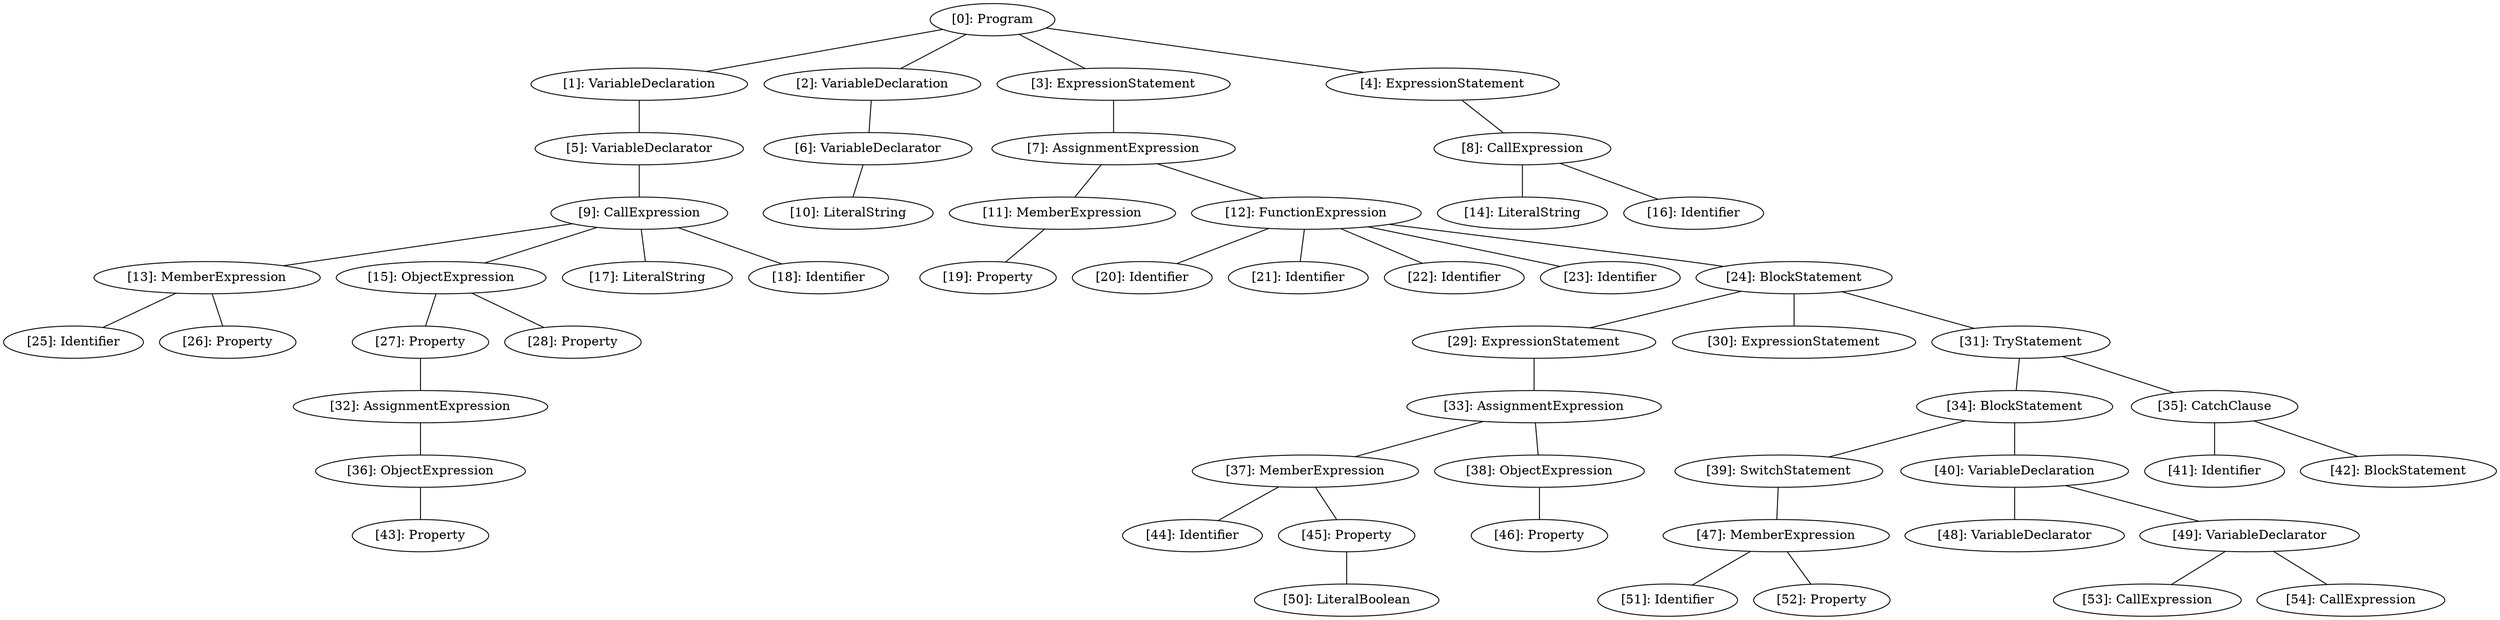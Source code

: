 // Result
graph {
	0 [label="[0]: Program"]
	1 [label="[1]: VariableDeclaration"]
	2 [label="[2]: VariableDeclaration"]
	3 [label="[3]: ExpressionStatement"]
	4 [label="[4]: ExpressionStatement"]
	5 [label="[5]: VariableDeclarator"]
	6 [label="[6]: VariableDeclarator"]
	7 [label="[7]: AssignmentExpression"]
	8 [label="[8]: CallExpression"]
	9 [label="[9]: CallExpression"]
	10 [label="[10]: LiteralString"]
	11 [label="[11]: MemberExpression"]
	12 [label="[12]: FunctionExpression"]
	13 [label="[13]: MemberExpression"]
	14 [label="[14]: LiteralString"]
	15 [label="[15]: ObjectExpression"]
	16 [label="[16]: Identifier"]
	17 [label="[17]: LiteralString"]
	18 [label="[18]: Identifier"]
	19 [label="[19]: Property"]
	20 [label="[20]: Identifier"]
	21 [label="[21]: Identifier"]
	22 [label="[22]: Identifier"]
	23 [label="[23]: Identifier"]
	24 [label="[24]: BlockStatement"]
	25 [label="[25]: Identifier"]
	26 [label="[26]: Property"]
	27 [label="[27]: Property"]
	28 [label="[28]: Property"]
	29 [label="[29]: ExpressionStatement"]
	30 [label="[30]: ExpressionStatement"]
	31 [label="[31]: TryStatement"]
	32 [label="[32]: AssignmentExpression"]
	33 [label="[33]: AssignmentExpression"]
	34 [label="[34]: BlockStatement"]
	35 [label="[35]: CatchClause"]
	36 [label="[36]: ObjectExpression"]
	37 [label="[37]: MemberExpression"]
	38 [label="[38]: ObjectExpression"]
	39 [label="[39]: SwitchStatement"]
	40 [label="[40]: VariableDeclaration"]
	41 [label="[41]: Identifier"]
	42 [label="[42]: BlockStatement"]
	43 [label="[43]: Property"]
	44 [label="[44]: Identifier"]
	45 [label="[45]: Property"]
	46 [label="[46]: Property"]
	47 [label="[47]: MemberExpression"]
	48 [label="[48]: VariableDeclarator"]
	49 [label="[49]: VariableDeclarator"]
	50 [label="[50]: LiteralBoolean"]
	51 [label="[51]: Identifier"]
	52 [label="[52]: Property"]
	53 [label="[53]: CallExpression"]
	54 [label="[54]: CallExpression"]
	0 -- 1
	0 -- 2
	0 -- 3
	0 -- 4
	1 -- 5
	2 -- 6
	3 -- 7
	4 -- 8
	5 -- 9
	6 -- 10
	7 -- 11
	7 -- 12
	8 -- 14
	8 -- 16
	9 -- 13
	9 -- 15
	9 -- 17
	9 -- 18
	11 -- 19
	12 -- 20
	12 -- 21
	12 -- 22
	12 -- 23
	12 -- 24
	13 -- 25
	13 -- 26
	15 -- 27
	15 -- 28
	24 -- 29
	24 -- 30
	24 -- 31
	27 -- 32
	29 -- 33
	31 -- 34
	31 -- 35
	32 -- 36
	33 -- 37
	33 -- 38
	34 -- 39
	34 -- 40
	35 -- 41
	35 -- 42
	36 -- 43
	37 -- 44
	37 -- 45
	38 -- 46
	39 -- 47
	40 -- 48
	40 -- 49
	45 -- 50
	47 -- 51
	47 -- 52
	49 -- 53
	49 -- 54
}
